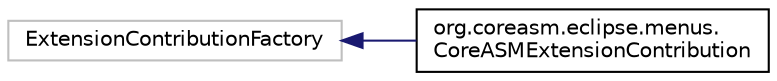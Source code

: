 digraph "Graphical Class Hierarchy"
{
  bgcolor="transparent";
  edge [fontname="Helvetica",fontsize="10",labelfontname="Helvetica",labelfontsize="10"];
  node [fontname="Helvetica",fontsize="10",shape=record];
  rankdir="LR";
  Node1 [label="ExtensionContributionFactory",height=0.2,width=0.4,color="grey75"];
  Node1 -> Node2 [dir="back",color="midnightblue",fontsize="10",style="solid",fontname="Helvetica"];
  Node2 [label="org.coreasm.eclipse.menus.\lCoreASMExtensionContribution",height=0.2,width=0.4,color="black",URL="$classorg_1_1coreasm_1_1eclipse_1_1menus_1_1CoreASMExtensionContribution.html"];
}
